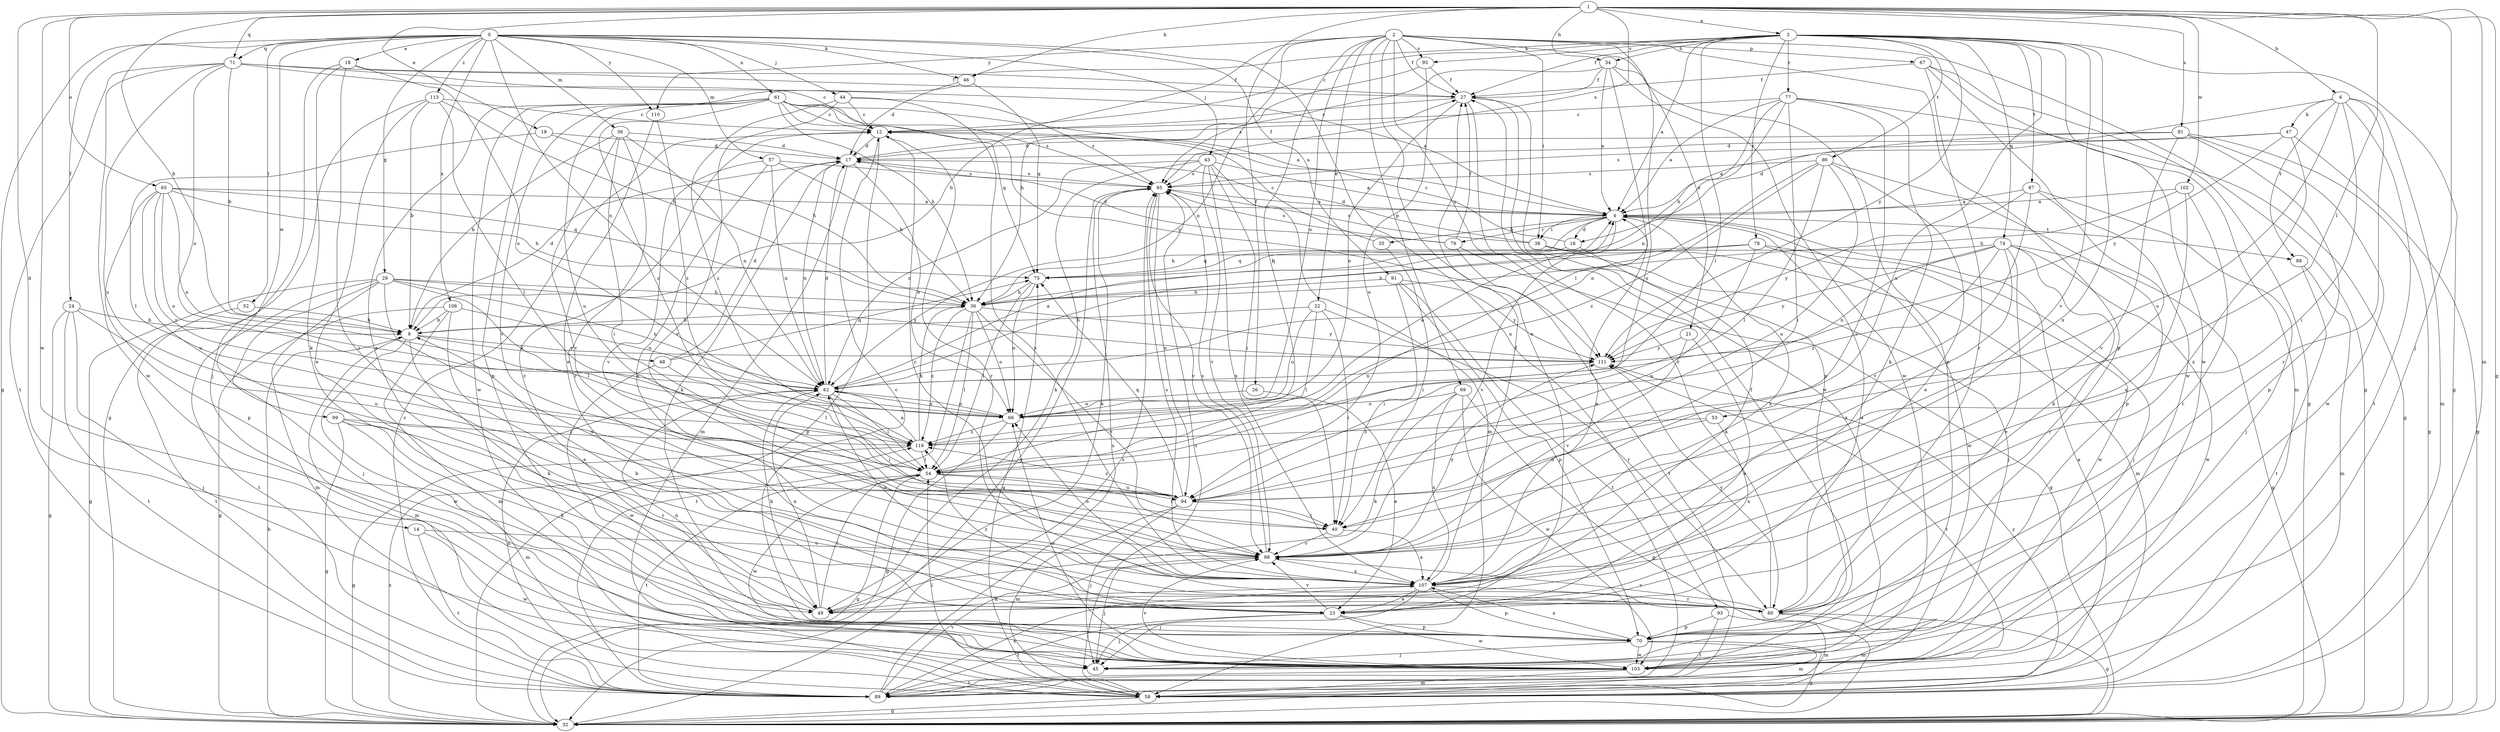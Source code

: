 strict digraph  {
0;
1;
2;
3;
4;
6;
8;
12;
14;
16;
17;
18;
19;
21;
22;
23;
24;
26;
27;
29;
32;
34;
35;
36;
38;
40;
43;
44;
45;
46;
47;
48;
49;
52;
53;
54;
56;
57;
58;
61;
62;
65;
66;
67;
69;
70;
71;
74;
75;
77;
78;
79;
80;
81;
85;
86;
87;
88;
89;
91;
93;
94;
95;
98;
99;
102;
103;
106;
107;
110;
111;
113;
116;
0 -> 18  [label=e];
0 -> 24  [label=f];
0 -> 29  [label=g];
0 -> 32  [label=g];
0 -> 43  [label=j];
0 -> 44  [label=j];
0 -> 46  [label=k];
0 -> 52  [label=l];
0 -> 56  [label=m];
0 -> 57  [label=m];
0 -> 61  [label=n];
0 -> 62  [label=n];
0 -> 71  [label=q];
0 -> 91  [label=u];
0 -> 93  [label=u];
0 -> 99  [label=w];
0 -> 106  [label=x];
0 -> 110  [label=y];
0 -> 113  [label=z];
1 -> 3  [label=a];
1 -> 6  [label=b];
1 -> 8  [label=b];
1 -> 14  [label=d];
1 -> 19  [label=e];
1 -> 26  [label=f];
1 -> 32  [label=g];
1 -> 34  [label=h];
1 -> 45  [label=j];
1 -> 46  [label=k];
1 -> 53  [label=l];
1 -> 58  [label=m];
1 -> 65  [label=o];
1 -> 71  [label=q];
1 -> 81  [label=s];
1 -> 85  [label=s];
1 -> 102  [label=w];
1 -> 103  [label=w];
2 -> 8  [label=b];
2 -> 21  [label=e];
2 -> 22  [label=e];
2 -> 23  [label=e];
2 -> 27  [label=f];
2 -> 32  [label=g];
2 -> 38  [label=i];
2 -> 54  [label=l];
2 -> 62  [label=n];
2 -> 66  [label=o];
2 -> 67  [label=p];
2 -> 69  [label=p];
2 -> 70  [label=p];
2 -> 94  [label=u];
2 -> 95  [label=v];
2 -> 110  [label=y];
2 -> 111  [label=y];
3 -> 4  [label=a];
3 -> 12  [label=c];
3 -> 27  [label=f];
3 -> 32  [label=g];
3 -> 34  [label=h];
3 -> 46  [label=k];
3 -> 54  [label=l];
3 -> 74  [label=q];
3 -> 77  [label=r];
3 -> 78  [label=r];
3 -> 86  [label=t];
3 -> 87  [label=t];
3 -> 94  [label=u];
3 -> 95  [label=v];
3 -> 98  [label=v];
3 -> 103  [label=w];
3 -> 107  [label=x];
3 -> 111  [label=y];
4 -> 16  [label=d];
4 -> 35  [label=h];
4 -> 36  [label=h];
4 -> 38  [label=i];
4 -> 79  [label=r];
4 -> 88  [label=t];
4 -> 98  [label=v];
4 -> 103  [label=w];
4 -> 107  [label=x];
6 -> 16  [label=d];
6 -> 40  [label=i];
6 -> 47  [label=k];
6 -> 58  [label=m];
6 -> 80  [label=r];
6 -> 88  [label=t];
6 -> 89  [label=t];
6 -> 94  [label=u];
8 -> 17  [label=d];
8 -> 48  [label=k];
8 -> 49  [label=k];
8 -> 58  [label=m];
8 -> 103  [label=w];
8 -> 111  [label=y];
12 -> 17  [label=d];
12 -> 32  [label=g];
12 -> 80  [label=r];
14 -> 89  [label=t];
14 -> 98  [label=v];
14 -> 103  [label=w];
16 -> 12  [label=c];
16 -> 49  [label=k];
16 -> 75  [label=q];
17 -> 27  [label=f];
17 -> 49  [label=k];
17 -> 58  [label=m];
17 -> 62  [label=n];
17 -> 66  [label=o];
17 -> 85  [label=s];
18 -> 27  [label=f];
18 -> 45  [label=j];
18 -> 49  [label=k];
18 -> 66  [label=o];
18 -> 80  [label=r];
19 -> 17  [label=d];
19 -> 36  [label=h];
19 -> 54  [label=l];
21 -> 23  [label=e];
21 -> 98  [label=v];
21 -> 111  [label=y];
22 -> 8  [label=b];
22 -> 40  [label=i];
22 -> 54  [label=l];
22 -> 66  [label=o];
22 -> 80  [label=r];
23 -> 45  [label=j];
23 -> 70  [label=p];
23 -> 89  [label=t];
23 -> 98  [label=v];
23 -> 103  [label=w];
23 -> 116  [label=z];
24 -> 8  [label=b];
24 -> 32  [label=g];
24 -> 45  [label=j];
24 -> 89  [label=t];
24 -> 94  [label=u];
26 -> 23  [label=e];
26 -> 66  [label=o];
27 -> 12  [label=c];
27 -> 66  [label=o];
27 -> 70  [label=p];
27 -> 80  [label=r];
27 -> 103  [label=w];
29 -> 32  [label=g];
29 -> 36  [label=h];
29 -> 45  [label=j];
29 -> 54  [label=l];
29 -> 58  [label=m];
29 -> 62  [label=n];
29 -> 89  [label=t];
29 -> 107  [label=x];
29 -> 111  [label=y];
32 -> 8  [label=b];
32 -> 85  [label=s];
32 -> 116  [label=z];
34 -> 4  [label=a];
34 -> 27  [label=f];
34 -> 54  [label=l];
34 -> 70  [label=p];
34 -> 85  [label=s];
34 -> 103  [label=w];
35 -> 12  [label=c];
35 -> 40  [label=i];
36 -> 8  [label=b];
36 -> 54  [label=l];
36 -> 66  [label=o];
36 -> 89  [label=t];
36 -> 98  [label=v];
36 -> 111  [label=y];
36 -> 116  [label=z];
38 -> 17  [label=d];
38 -> 45  [label=j];
38 -> 58  [label=m];
38 -> 85  [label=s];
40 -> 98  [label=v];
40 -> 107  [label=x];
43 -> 4  [label=a];
43 -> 40  [label=i];
43 -> 49  [label=k];
43 -> 58  [label=m];
43 -> 62  [label=n];
43 -> 85  [label=s];
43 -> 98  [label=v];
43 -> 107  [label=x];
44 -> 12  [label=c];
44 -> 85  [label=s];
44 -> 98  [label=v];
44 -> 107  [label=x];
44 -> 116  [label=z];
46 -> 17  [label=d];
46 -> 23  [label=e];
46 -> 75  [label=q];
47 -> 17  [label=d];
47 -> 32  [label=g];
47 -> 85  [label=s];
47 -> 107  [label=x];
47 -> 111  [label=y];
48 -> 17  [label=d];
48 -> 54  [label=l];
48 -> 75  [label=q];
48 -> 103  [label=w];
49 -> 12  [label=c];
49 -> 54  [label=l];
49 -> 62  [label=n];
52 -> 8  [label=b];
52 -> 89  [label=t];
53 -> 94  [label=u];
53 -> 107  [label=x];
53 -> 116  [label=z];
54 -> 32  [label=g];
54 -> 40  [label=i];
54 -> 89  [label=t];
54 -> 94  [label=u];
54 -> 103  [label=w];
56 -> 8  [label=b];
56 -> 17  [label=d];
56 -> 40  [label=i];
56 -> 62  [label=n];
56 -> 80  [label=r];
56 -> 98  [label=v];
57 -> 36  [label=h];
57 -> 62  [label=n];
57 -> 85  [label=s];
57 -> 98  [label=v];
57 -> 107  [label=x];
58 -> 32  [label=g];
58 -> 54  [label=l];
58 -> 75  [label=q];
58 -> 85  [label=s];
58 -> 111  [label=y];
61 -> 4  [label=a];
61 -> 12  [label=c];
61 -> 36  [label=h];
61 -> 70  [label=p];
61 -> 75  [label=q];
61 -> 85  [label=s];
61 -> 94  [label=u];
61 -> 98  [label=v];
61 -> 103  [label=w];
61 -> 111  [label=y];
61 -> 116  [label=z];
62 -> 4  [label=a];
62 -> 17  [label=d];
62 -> 40  [label=i];
62 -> 49  [label=k];
62 -> 54  [label=l];
62 -> 66  [label=o];
65 -> 4  [label=a];
65 -> 36  [label=h];
65 -> 62  [label=n];
65 -> 66  [label=o];
65 -> 70  [label=p];
65 -> 75  [label=q];
65 -> 94  [label=u];
65 -> 116  [label=z];
66 -> 4  [label=a];
66 -> 32  [label=g];
66 -> 62  [label=n];
66 -> 116  [label=z];
67 -> 27  [label=f];
67 -> 32  [label=g];
67 -> 58  [label=m];
67 -> 80  [label=r];
67 -> 103  [label=w];
69 -> 32  [label=g];
69 -> 49  [label=k];
69 -> 66  [label=o];
69 -> 103  [label=w];
69 -> 107  [label=x];
70 -> 12  [label=c];
70 -> 32  [label=g];
70 -> 45  [label=j];
70 -> 58  [label=m];
70 -> 62  [label=n];
70 -> 103  [label=w];
70 -> 107  [label=x];
71 -> 4  [label=a];
71 -> 8  [label=b];
71 -> 12  [label=c];
71 -> 27  [label=f];
71 -> 66  [label=o];
71 -> 89  [label=t];
71 -> 94  [label=u];
71 -> 103  [label=w];
74 -> 23  [label=e];
74 -> 32  [label=g];
74 -> 62  [label=n];
74 -> 75  [label=q];
74 -> 80  [label=r];
74 -> 103  [label=w];
74 -> 107  [label=x];
74 -> 111  [label=y];
74 -> 116  [label=z];
75 -> 36  [label=h];
75 -> 54  [label=l];
75 -> 66  [label=o];
77 -> 4  [label=a];
77 -> 12  [label=c];
77 -> 32  [label=g];
77 -> 36  [label=h];
77 -> 40  [label=i];
77 -> 49  [label=k];
77 -> 62  [label=n];
77 -> 98  [label=v];
78 -> 36  [label=h];
78 -> 45  [label=j];
78 -> 75  [label=q];
78 -> 94  [label=u];
78 -> 103  [label=w];
79 -> 17  [label=d];
79 -> 27  [label=f];
79 -> 32  [label=g];
79 -> 85  [label=s];
79 -> 89  [label=t];
80 -> 4  [label=a];
80 -> 8  [label=b];
80 -> 32  [label=g];
80 -> 58  [label=m];
80 -> 98  [label=v];
80 -> 111  [label=y];
81 -> 4  [label=a];
81 -> 17  [label=d];
81 -> 32  [label=g];
81 -> 70  [label=p];
81 -> 98  [label=v];
81 -> 103  [label=w];
85 -> 4  [label=a];
85 -> 32  [label=g];
85 -> 49  [label=k];
85 -> 94  [label=u];
85 -> 98  [label=v];
86 -> 23  [label=e];
86 -> 54  [label=l];
86 -> 62  [label=n];
86 -> 70  [label=p];
86 -> 85  [label=s];
86 -> 94  [label=u];
86 -> 116  [label=z];
87 -> 4  [label=a];
87 -> 45  [label=j];
87 -> 49  [label=k];
87 -> 98  [label=v];
87 -> 111  [label=y];
88 -> 58  [label=m];
88 -> 89  [label=t];
89 -> 4  [label=a];
89 -> 12  [label=c];
89 -> 62  [label=n];
89 -> 85  [label=s];
89 -> 98  [label=v];
89 -> 107  [label=x];
91 -> 36  [label=h];
91 -> 40  [label=i];
91 -> 70  [label=p];
91 -> 89  [label=t];
91 -> 111  [label=y];
93 -> 58  [label=m];
93 -> 70  [label=p];
93 -> 89  [label=t];
94 -> 40  [label=i];
94 -> 45  [label=j];
94 -> 58  [label=m];
94 -> 75  [label=q];
94 -> 116  [label=z];
95 -> 27  [label=f];
95 -> 36  [label=h];
95 -> 94  [label=u];
98 -> 45  [label=j];
98 -> 85  [label=s];
98 -> 107  [label=x];
98 -> 111  [label=y];
99 -> 32  [label=g];
99 -> 49  [label=k];
99 -> 58  [label=m];
99 -> 80  [label=r];
99 -> 116  [label=z];
102 -> 4  [label=a];
102 -> 36  [label=h];
102 -> 80  [label=r];
102 -> 107  [label=x];
103 -> 27  [label=f];
103 -> 58  [label=m];
103 -> 66  [label=o];
103 -> 89  [label=t];
103 -> 98  [label=v];
106 -> 8  [label=b];
106 -> 23  [label=e];
106 -> 32  [label=g];
106 -> 58  [label=m];
106 -> 62  [label=n];
107 -> 4  [label=a];
107 -> 12  [label=c];
107 -> 23  [label=e];
107 -> 27  [label=f];
107 -> 45  [label=j];
107 -> 49  [label=k];
107 -> 62  [label=n];
107 -> 66  [label=o];
107 -> 70  [label=p];
107 -> 80  [label=r];
107 -> 85  [label=s];
110 -> 23  [label=e];
110 -> 116  [label=z];
111 -> 62  [label=n];
111 -> 89  [label=t];
113 -> 8  [label=b];
113 -> 12  [label=c];
113 -> 23  [label=e];
113 -> 32  [label=g];
113 -> 36  [label=h];
113 -> 54  [label=l];
116 -> 32  [label=g];
116 -> 36  [label=h];
116 -> 54  [label=l];
116 -> 62  [label=n];
}
